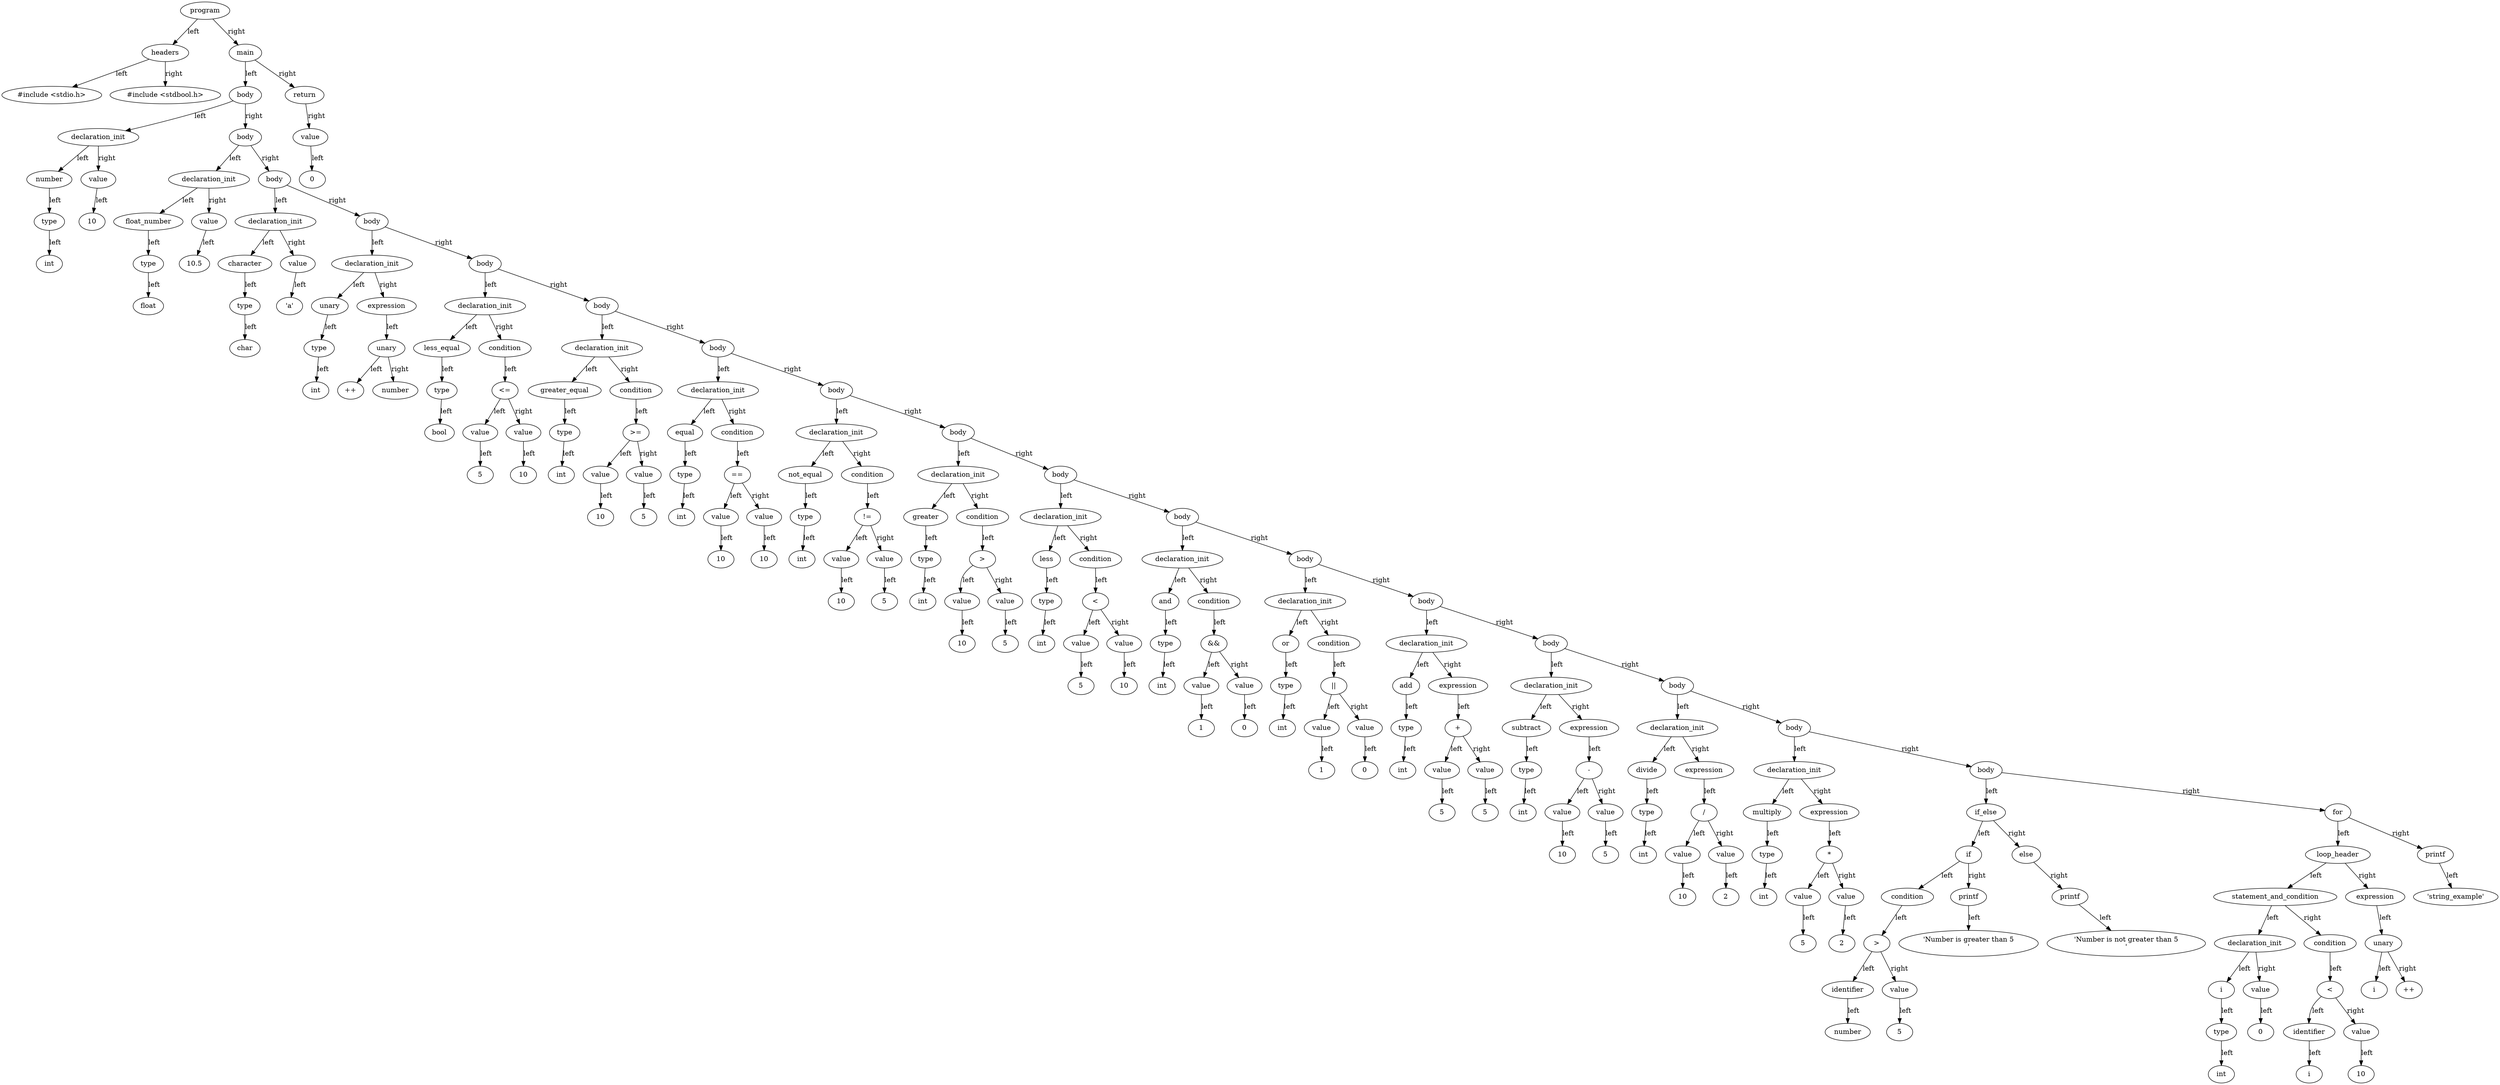 digraph G {
"000001730CB88920" [label="program"];
"000001730CB88920" [label="program"];
"000001730CB88920" -> "000001730CB7D860" [label="left"];
"000001730CB7D860" [label="headers"];
"000001730CB7D860" [label="headers"];
"000001730CB7D860" -> "000001730CB7D5A0" [label="left"];
"000001730CB7D5A0" [label="#include <stdio.h>"];
"000001730CB7D5A0" [label="#include <stdio.h>"];
"000001730CB7D860" -> "000001730CB7D7C0" [label="right"];
"000001730CB7D7C0" [label="#include <stdbool.h>"];
"000001730CB7D7C0" [label="#include <stdbool.h>"];
"000001730CB88920" -> "000001730CB7D800" [label="right"];
"000001730CB7D800" [label="main"];
"000001730CB7D800" [label="main"];
"000001730CB7D800" -> "000001730CB889A0" [label="left"];
"000001730CB889A0" [label="body"];
"000001730CB889A0" [label="body"];
"000001730CB889A0" -> "000001730CB7D580" [label="left"];
"000001730CB7D580" [label="declaration_init"];
"000001730CB7D580" [label="declaration_init"];
"000001730CB7D580" -> "000001730CB7D5C0" [label="left"];
"000001730CB7D5C0" [label="number"];
"000001730CB7D5C0" [label="number"];
"000001730CB7D5C0" -> "000001730CB7D680" [label="left"];
"000001730CB7D680" [label="type"];
"000001730CB7D680" [label="type"];
"000001730CB7D680" -> "000001730CB7D6C0" [label="left"];
"000001730CB7D6C0" [label="int"];
"000001730CB7D6C0" [label="int"];
"000001730CB7D580" -> "000001730CB7D600" [label="right"];
"000001730CB7D600" [label="value"];
"000001730CB7D600" [label="value"];
"000001730CB7D600" -> "000001730CB7D560" [label="left"];
"000001730CB7D560" [label="10"];
"000001730CB7D560" [label="10"];
"000001730CB889A0" -> "000001730CB88B00" [label="right"];
"000001730CB88B00" [label="body"];
"000001730CB88B00" [label="body"];
"000001730CB88B00" -> "000001730CB86040" [label="left"];
"000001730CB86040" [label="declaration_init"];
"000001730CB86040" [label="declaration_init"];
"000001730CB86040" -> "000001730CB86300" [label="left"];
"000001730CB86300" [label="float_number"];
"000001730CB86300" [label="float_number"];
"000001730CB86300" -> "000001730CB7D760" [label="left"];
"000001730CB7D760" [label="type"];
"000001730CB7D760" [label="type"];
"000001730CB7D760" -> "000001730CB7D740" [label="left"];
"000001730CB7D740" [label="float"];
"000001730CB7D740" [label="float"];
"000001730CB86040" -> "000001730CB864A0" [label="right"];
"000001730CB864A0" [label="value"];
"000001730CB864A0" [label="value"];
"000001730CB864A0" -> "000001730CB7D780" [label="left"];
"000001730CB7D780" [label="10.5"];
"000001730CB7D780" [label="10.5"];
"000001730CB88B00" -> "000001730CB88E20" [label="right"];
"000001730CB88E20" [label="body"];
"000001730CB88E20" [label="body"];
"000001730CB88E20" -> "000001730CB86620" [label="left"];
"000001730CB86620" [label="declaration_init"];
"000001730CB86620" [label="declaration_init"];
"000001730CB86620" -> "000001730CB867A0" [label="left"];
"000001730CB867A0" [label="character"];
"000001730CB867A0" [label="character"];
"000001730CB867A0" -> "000001730CB86380" [label="left"];
"000001730CB86380" [label="type"];
"000001730CB86380" [label="type"];
"000001730CB86380" -> "000001730CB860A0" [label="left"];
"000001730CB860A0" [label="char"];
"000001730CB860A0" [label="char"];
"000001730CB86620" -> "000001730CB86660" [label="right"];
"000001730CB86660" [label="value"];
"000001730CB86660" [label="value"];
"000001730CB86660" -> "000001730CB860C0" [label="left"];
"000001730CB860C0" [label="'a'"];
"000001730CB860C0" [label="'a'"];
"000001730CB88E20" -> "000001730CB88980" [label="right"];
"000001730CB88980" [label="body"];
"000001730CB88980" [label="body"];
"000001730CB88980" -> "000001730CB861A0" [label="left"];
"000001730CB861A0" [label="declaration_init"];
"000001730CB861A0" [label="declaration_init"];
"000001730CB861A0" -> "000001730CB863E0" [label="left"];
"000001730CB863E0" [label="unary"];
"000001730CB863E0" [label="unary"];
"000001730CB863E0" -> "000001730CB860E0" [label="left"];
"000001730CB860E0" [label="type"];
"000001730CB860E0" [label="type"];
"000001730CB860E0" -> "000001730CB86240" [label="left"];
"000001730CB86240" [label="int"];
"000001730CB86240" [label="int"];
"000001730CB861A0" -> "000001730CB863C0" [label="right"];
"000001730CB863C0" [label="expression"];
"000001730CB863C0" [label="expression"];
"000001730CB863C0" -> "000001730CB86220" [label="left"];
"000001730CB86220" [label="unary"];
"000001730CB86220" [label="unary"];
"000001730CB86220" -> "000001730CB863A0" [label="left"];
"000001730CB863A0" [label="++"];
"000001730CB863A0" [label="++"];
"000001730CB86220" -> "000001730CB86280" [label="right"];
"000001730CB86280" [label="number"];
"000001730CB86280" [label="number"];
"000001730CB88980" -> "000001730CB88C60" [label="right"];
"000001730CB88C60" [label="body"];
"000001730CB88C60" [label="body"];
"000001730CB88C60" -> "000001730CB86640" [label="left"];
"000001730CB86640" [label="declaration_init"];
"000001730CB86640" [label="declaration_init"];
"000001730CB86640" -> "000001730CB866C0" [label="left"];
"000001730CB866C0" [label="less_equal"];
"000001730CB866C0" [label="less_equal"];
"000001730CB866C0" -> "000001730CB86420" [label="left"];
"000001730CB86420" [label="type"];
"000001730CB86420" [label="type"];
"000001730CB86420" -> "000001730CB86600" [label="left"];
"000001730CB86600" [label="bool"];
"000001730CB86600" [label="bool"];
"000001730CB86640" -> "000001730CB86440" [label="right"];
"000001730CB86440" [label="condition"];
"000001730CB86440" [label="condition"];
"000001730CB86440" -> "000001730CB86120" [label="left"];
"000001730CB86120" [label="<="];
"000001730CB86120" [label="<="];
"000001730CB86120" -> "000001730CB86700" [label="left"];
"000001730CB86700" [label="value"];
"000001730CB86700" [label="value"];
"000001730CB86700" -> "000001730CB86100" [label="left"];
"000001730CB86100" [label="5"];
"000001730CB86100" [label="5"];
"000001730CB86120" -> "000001730CB86680" [label="right"];
"000001730CB86680" [label="value"];
"000001730CB86680" [label="value"];
"000001730CB86680" -> "000001730CB86580" [label="left"];
"000001730CB86580" [label="10"];
"000001730CB86580" [label="10"];
"000001730CB88C60" -> "000001730CB88C40" [label="right"];
"000001730CB88C40" [label="body"];
"000001730CB88C40" [label="body"];
"000001730CB88C40" -> "000001730CB86520" [label="left"];
"000001730CB86520" [label="declaration_init"];
"000001730CB86520" [label="declaration_init"];
"000001730CB86520" -> "000001730CB86360" [label="left"];
"000001730CB86360" [label="greater_equal"];
"000001730CB86360" [label="greater_equal"];
"000001730CB86360" -> "000001730CB861E0" [label="left"];
"000001730CB861E0" [label="type"];
"000001730CB861E0" [label="type"];
"000001730CB861E0" -> "000001730CB864C0" [label="left"];
"000001730CB864C0" [label="int"];
"000001730CB864C0" [label="int"];
"000001730CB86520" -> "000001730CB86320" [label="right"];
"000001730CB86320" [label="condition"];
"000001730CB86320" [label="condition"];
"000001730CB86320" -> "000001730CB86720" [label="left"];
"000001730CB86720" [label=">="];
"000001730CB86720" [label=">="];
"000001730CB86720" -> "000001730CB86460" [label="left"];
"000001730CB86460" [label="value"];
"000001730CB86460" [label="value"];
"000001730CB86460" -> "000001730CB867C0" [label="left"];
"000001730CB867C0" [label="10"];
"000001730CB867C0" [label="10"];
"000001730CB86720" -> "000001730CB866A0" [label="right"];
"000001730CB866A0" [label="value"];
"000001730CB866A0" [label="value"];
"000001730CB866A0" -> "000001730CB862A0" [label="left"];
"000001730CB862A0" [label="5"];
"000001730CB862A0" [label="5"];
"000001730CB88C40" -> "000001730CB88B80" [label="right"];
"000001730CB88B80" [label="body"];
"000001730CB88B80" [label="body"];
"000001730CB88B80" -> "000001730CB86E30" [label="left"];
"000001730CB86E30" [label="declaration_init"];
"000001730CB86E30" [label="declaration_init"];
"000001730CB86E30" -> "000001730CB86950" [label="left"];
"000001730CB86950" [label="equal"];
"000001730CB86950" [label="equal"];
"000001730CB86950" -> "000001730CB865E0" [label="left"];
"000001730CB865E0" [label="type"];
"000001730CB865E0" [label="type"];
"000001730CB865E0" -> "000001730CB86740" [label="left"];
"000001730CB86740" [label="int"];
"000001730CB86740" [label="int"];
"000001730CB86E30" -> "000001730CB86DF0" [label="right"];
"000001730CB86DF0" [label="condition"];
"000001730CB86DF0" [label="condition"];
"000001730CB86DF0" -> "000001730CB86E10" [label="left"];
"000001730CB86E10" [label="=="];
"000001730CB86E10" [label="=="];
"000001730CB86E10" -> "000001730CB86E90" [label="left"];
"000001730CB86E90" [label="value"];
"000001730CB86E90" [label="value"];
"000001730CB86E90" -> "000001730CB86760" [label="left"];
"000001730CB86760" [label="10"];
"000001730CB86760" [label="10"];
"000001730CB86E10" -> "000001730CB86D90" [label="right"];
"000001730CB86D90" [label="value"];
"000001730CB86D90" [label="value"];
"000001730CB86D90" -> "000001730CB86DD0" [label="left"];
"000001730CB86DD0" [label="10"];
"000001730CB86DD0" [label="10"];
"000001730CB88B80" -> "000001730CB88F00" [label="right"];
"000001730CB88F00" [label="body"];
"000001730CB88F00" [label="body"];
"000001730CB88F00" -> "000001730CB86E50" [label="left"];
"000001730CB86E50" [label="declaration_init"];
"000001730CB86E50" [label="declaration_init"];
"000001730CB86E50" -> "000001730CB86B10" [label="left"];
"000001730CB86B10" [label="not_equal"];
"000001730CB86B10" [label="not_equal"];
"000001730CB86B10" -> "000001730CB86A10" [label="left"];
"000001730CB86A10" [label="type"];
"000001730CB86A10" [label="type"];
"000001730CB86A10" -> "000001730CB86D10" [label="left"];
"000001730CB86D10" [label="int"];
"000001730CB86D10" [label="int"];
"000001730CB86E50" -> "000001730CB86850" [label="right"];
"000001730CB86850" [label="condition"];
"000001730CB86850" [label="condition"];
"000001730CB86850" -> "000001730CB86DB0" [label="left"];
"000001730CB86DB0" [label="!="];
"000001730CB86DB0" [label="!="];
"000001730CB86DB0" -> "000001730CB86D70" [label="left"];
"000001730CB86D70" [label="value"];
"000001730CB86D70" [label="value"];
"000001730CB86D70" -> "000001730CB86A70" [label="left"];
"000001730CB86A70" [label="10"];
"000001730CB86A70" [label="10"];
"000001730CB86DB0" -> "000001730CB86FD0" [label="right"];
"000001730CB86FD0" [label="value"];
"000001730CB86FD0" [label="value"];
"000001730CB86FD0" -> "000001730CB86890" [label="left"];
"000001730CB86890" [label="5"];
"000001730CB86890" [label="5"];
"000001730CB88F00" -> "000001730CB88900" [label="right"];
"000001730CB88900" [label="body"];
"000001730CB88900" [label="body"];
"000001730CB88900" -> "000001730CB86F30" [label="left"];
"000001730CB86F30" [label="declaration_init"];
"000001730CB86F30" [label="declaration_init"];
"000001730CB86F30" -> "000001730CB86EF0" [label="left"];
"000001730CB86EF0" [label="greater"];
"000001730CB86EF0" [label="greater"];
"000001730CB86EF0" -> "000001730CB86B30" [label="left"];
"000001730CB86B30" [label="type"];
"000001730CB86B30" [label="type"];
"000001730CB86B30" -> "000001730CB86A50" [label="left"];
"000001730CB86A50" [label="int"];
"000001730CB86A50" [label="int"];
"000001730CB86F30" -> "000001730CB86B70" [label="right"];
"000001730CB86B70" [label="condition"];
"000001730CB86B70" [label="condition"];
"000001730CB86B70" -> "000001730CB86B50" [label="left"];
"000001730CB86B50" [label=">"];
"000001730CB86B50" [label=">"];
"000001730CB86B50" -> "000001730CB86E70" [label="left"];
"000001730CB86E70" [label="value"];
"000001730CB86E70" [label="value"];
"000001730CB86E70" -> "000001730CB86ED0" [label="left"];
"000001730CB86ED0" [label="10"];
"000001730CB86ED0" [label="10"];
"000001730CB86B50" -> "000001730CB86EB0" [label="right"];
"000001730CB86EB0" [label="value"];
"000001730CB86EB0" [label="value"];
"000001730CB86EB0" -> "000001730CB869B0" [label="left"];
"000001730CB869B0" [label="5"];
"000001730CB869B0" [label="5"];
"000001730CB88900" -> "000001730CB88960" [label="right"];
"000001730CB88960" [label="body"];
"000001730CB88960" [label="body"];
"000001730CB88960" -> "000001730CB86910" [label="left"];
"000001730CB86910" [label="declaration_init"];
"000001730CB86910" [label="declaration_init"];
"000001730CB86910" -> "000001730CB86B90" [label="left"];
"000001730CB86B90" [label="less"];
"000001730CB86B90" [label="less"];
"000001730CB86B90" -> "000001730CB86C10" [label="left"];
"000001730CB86C10" [label="type"];
"000001730CB86C10" [label="type"];
"000001730CB86C10" -> "000001730CB86A90" [label="left"];
"000001730CB86A90" [label="int"];
"000001730CB86A90" [label="int"];
"000001730CB86910" -> "000001730CB86870" [label="right"];
"000001730CB86870" [label="condition"];
"000001730CB86870" [label="condition"];
"000001730CB86870" -> "000001730CB86D30" [label="left"];
"000001730CB86D30" [label="<"];
"000001730CB86D30" [label="<"];
"000001730CB86D30" -> "000001730CB86F70" [label="left"];
"000001730CB86F70" [label="value"];
"000001730CB86F70" [label="value"];
"000001730CB86F70" -> "000001730CB868B0" [label="left"];
"000001730CB868B0" [label="5"];
"000001730CB868B0" [label="5"];
"000001730CB86D30" -> "000001730CB86BF0" [label="right"];
"000001730CB86BF0" [label="value"];
"000001730CB86BF0" [label="value"];
"000001730CB86BF0" -> "000001730CB86FB0" [label="left"];
"000001730CB86FB0" [label="10"];
"000001730CB86FB0" [label="10"];
"000001730CB88960" -> "000001730CB88C20" [label="right"];
"000001730CB88C20" [label="body"];
"000001730CB88C20" [label="body"];
"000001730CB88C20" -> "000001730CB876A0" [label="left"];
"000001730CB876A0" [label="declaration_init"];
"000001730CB876A0" [label="declaration_init"];
"000001730CB876A0" -> "000001730CB86CD0" [label="left"];
"000001730CB86CD0" [label="and"];
"000001730CB86CD0" [label="and"];
"000001730CB86CD0" -> "000001730CB86A30" [label="left"];
"000001730CB86A30" [label="type"];
"000001730CB86A30" [label="type"];
"000001730CB86A30" -> "000001730CB869F0" [label="left"];
"000001730CB869F0" [label="int"];
"000001730CB869F0" [label="int"];
"000001730CB876A0" -> "000001730CB86C90" [label="right"];
"000001730CB86C90" [label="condition"];
"000001730CB86C90" [label="condition"];
"000001730CB86C90" -> "000001730CB86C70" [label="left"];
"000001730CB86C70" [label="&&"];
"000001730CB86C70" [label="&&"];
"000001730CB86C70" -> "000001730CB86BB0" [label="left"];
"000001730CB86BB0" [label="value"];
"000001730CB86BB0" [label="value"];
"000001730CB86BB0" -> "000001730CB86AB0" [label="left"];
"000001730CB86AB0" [label="1"];
"000001730CB86AB0" [label="1"];
"000001730CB86C70" -> "000001730CB86C50" [label="right"];
"000001730CB86C50" [label="value"];
"000001730CB86C50" [label="value"];
"000001730CB86C50" -> "000001730CB86C30" [label="left"];
"000001730CB86C30" [label="0"];
"000001730CB86C30" [label="0"];
"000001730CB88C20" -> "000001730CB883A0" [label="right"];
"000001730CB883A0" [label="body"];
"000001730CB883A0" [label="body"];
"000001730CB883A0" -> "000001730CB877E0" [label="left"];
"000001730CB877E0" [label="declaration_init"];
"000001730CB877E0" [label="declaration_init"];
"000001730CB877E0" -> "000001730CB872A0" [label="left"];
"000001730CB872A0" [label="or"];
"000001730CB872A0" [label="or"];
"000001730CB872A0" -> "000001730CB87320" [label="left"];
"000001730CB87320" [label="type"];
"000001730CB87320" [label="type"];
"000001730CB87320" -> "000001730CB87160" [label="left"];
"000001730CB87160" [label="int"];
"000001730CB87160" [label="int"];
"000001730CB877E0" -> "000001730CB87560" [label="right"];
"000001730CB87560" [label="condition"];
"000001730CB87560" [label="condition"];
"000001730CB87560" -> "000001730CB87720" [label="left"];
"000001730CB87720" [label="||"];
"000001730CB87720" [label="||"];
"000001730CB87720" -> "000001730CB873C0" [label="left"];
"000001730CB873C0" [label="value"];
"000001730CB873C0" [label="value"];
"000001730CB873C0" -> "000001730CB87400" [label="left"];
"000001730CB87400" [label="1"];
"000001730CB87400" [label="1"];
"000001730CB87720" -> "000001730CB87520" [label="right"];
"000001730CB87520" [label="value"];
"000001730CB87520" [label="value"];
"000001730CB87520" -> "000001730CB876C0" [label="left"];
"000001730CB876C0" [label="0"];
"000001730CB876C0" [label="0"];
"000001730CB883A0" -> "000001730CB88380" [label="right"];
"000001730CB88380" [label="body"];
"000001730CB88380" [label="body"];
"000001730CB88380" -> "000001730CB87200" [label="left"];
"000001730CB87200" [label="declaration_init"];
"000001730CB87200" [label="declaration_init"];
"000001730CB87200" -> "000001730CB87600" [label="left"];
"000001730CB87600" [label="add"];
"000001730CB87600" [label="add"];
"000001730CB87600" -> "000001730CB87420" [label="left"];
"000001730CB87420" [label="type"];
"000001730CB87420" [label="type"];
"000001730CB87420" -> "000001730CB875A0" [label="left"];
"000001730CB875A0" [label="int"];
"000001730CB875A0" [label="int"];
"000001730CB87200" -> "000001730CB87580" [label="right"];
"000001730CB87580" [label="expression"];
"000001730CB87580" [label="expression"];
"000001730CB87580" -> "000001730CB874A0" [label="left"];
"000001730CB874A0" [label="+"];
"000001730CB874A0" [label="+"];
"000001730CB874A0" -> "000001730CB870A0" [label="left"];
"000001730CB870A0" [label="value"];
"000001730CB870A0" [label="value"];
"000001730CB870A0" -> "000001730CB87440" [label="left"];
"000001730CB87440" [label="5"];
"000001730CB87440" [label="5"];
"000001730CB874A0" -> "000001730CB87100" [label="right"];
"000001730CB87100" [label="value"];
"000001730CB87100" [label="value"];
"000001730CB87100" -> "000001730CB87460" [label="left"];
"000001730CB87460" [label="5"];
"000001730CB87460" [label="5"];
"000001730CB88380" -> "000001730CB880A0" [label="right"];
"000001730CB880A0" [label="body"];
"000001730CB880A0" [label="body"];
"000001730CB880A0" -> "000001730CB872E0" [label="left"];
"000001730CB872E0" [label="declaration_init"];
"000001730CB872E0" [label="declaration_init"];
"000001730CB872E0" -> "000001730CB873E0" [label="left"];
"000001730CB873E0" [label="subtract"];
"000001730CB873E0" [label="subtract"];
"000001730CB873E0" -> "000001730CB87660" [label="left"];
"000001730CB87660" [label="type"];
"000001730CB87660" [label="type"];
"000001730CB87660" -> "000001730CB87240" [label="left"];
"000001730CB87240" [label="int"];
"000001730CB87240" [label="int"];
"000001730CB872E0" -> "000001730CB871A0" [label="right"];
"000001730CB871A0" [label="expression"];
"000001730CB871A0" [label="expression"];
"000001730CB871A0" -> "000001730CB876E0" [label="left"];
"000001730CB876E0" [label="-"];
"000001730CB876E0" [label="-"];
"000001730CB876E0" -> "000001730CB870C0" [label="left"];
"000001730CB870C0" [label="value"];
"000001730CB870C0" [label="value"];
"000001730CB870C0" -> "000001730CB87260" [label="left"];
"000001730CB87260" [label="10"];
"000001730CB87260" [label="10"];
"000001730CB876E0" -> "000001730CB870E0" [label="right"];
"000001730CB870E0" [label="value"];
"000001730CB870E0" [label="value"];
"000001730CB870E0" -> "000001730CB87360" [label="left"];
"000001730CB87360" [label="5"];
"000001730CB87360" [label="5"];
"000001730CB880A0" -> "000001730CB88300" [label="right"];
"000001730CB88300" [label="body"];
"000001730CB88300" [label="body"];
"000001730CB88300" -> "000001730CB87500" [label="left"];
"000001730CB87500" [label="declaration_init"];
"000001730CB87500" [label="declaration_init"];
"000001730CB87500" -> "000001730CB874C0" [label="left"];
"000001730CB874C0" [label="divide"];
"000001730CB874C0" [label="divide"];
"000001730CB874C0" -> "000001730CB87280" [label="left"];
"000001730CB87280" [label="type"];
"000001730CB87280" [label="type"];
"000001730CB87280" -> "000001730CB87640" [label="left"];
"000001730CB87640" [label="int"];
"000001730CB87640" [label="int"];
"000001730CB87500" -> "000001730CB877C0" [label="right"];
"000001730CB877C0" [label="expression"];
"000001730CB877C0" [label="expression"];
"000001730CB877C0" -> "000001730CB873A0" [label="left"];
"000001730CB873A0" [label="/"];
"000001730CB873A0" [label="/"];
"000001730CB873A0" -> "000001730CB87780" [label="left"];
"000001730CB87780" [label="value"];
"000001730CB87780" [label="value"];
"000001730CB87780" -> "000001730CB872C0" [label="left"];
"000001730CB872C0" [label="10"];
"000001730CB872C0" [label="10"];
"000001730CB873A0" -> "000001730CB87480" [label="right"];
"000001730CB87480" [label="value"];
"000001730CB87480" [label="value"];
"000001730CB87480" -> "000001730CB87300" [label="left"];
"000001730CB87300" [label="2"];
"000001730CB87300" [label="2"];
"000001730CB88300" -> "000001730CB882E0" [label="right"];
"000001730CB882E0" [label="body"];
"000001730CB882E0" [label="body"];
"000001730CB882E0" -> "000001730CB88260" [label="left"];
"000001730CB88260" [label="declaration_init"];
"000001730CB88260" [label="declaration_init"];
"000001730CB88260" -> "000001730CB87EC0" [label="left"];
"000001730CB87EC0" [label="multiply"];
"000001730CB87EC0" [label="multiply"];
"000001730CB87EC0" -> "000001730CB875E0" [label="left"];
"000001730CB875E0" [label="type"];
"000001730CB875E0" [label="type"];
"000001730CB875E0" -> "000001730CB875C0" [label="left"];
"000001730CB875C0" [label="int"];
"000001730CB875C0" [label="int"];
"000001730CB88260" -> "000001730CB87F00" [label="right"];
"000001730CB87F00" [label="expression"];
"000001730CB87F00" [label="expression"];
"000001730CB87F00" -> "000001730CB87D40" [label="left"];
"000001730CB87D40" [label="*"];
"000001730CB87D40" [label="*"];
"000001730CB87D40" -> "000001730CB87740" [label="left"];
"000001730CB87740" [label="value"];
"000001730CB87740" [label="value"];
"000001730CB87740" -> "000001730CB87680" [label="left"];
"000001730CB87680" [label="5"];
"000001730CB87680" [label="5"];
"000001730CB87D40" -> "000001730CB88100" [label="right"];
"000001730CB88100" [label="value"];
"000001730CB88100" [label="value"];
"000001730CB88100" -> "000001730CB880E0" [label="left"];
"000001730CB880E0" [label="2"];
"000001730CB880E0" [label="2"];
"000001730CB882E0" -> "000001730CB88360" [label="right"];
"000001730CB88360" [label="body"];
"000001730CB88360" [label="body"];
"000001730CB88360" -> "000001730CB87DE0" [label="left"];
"000001730CB87DE0" [label="if_else"];
"000001730CB87DE0" [label="if_else"];
"000001730CB87DE0" -> "000001730CB882A0" [label="left"];
"000001730CB882A0" [label="if"];
"000001730CB882A0" [label="if"];
"000001730CB882A0" -> "000001730CB87CA0" [label="left"];
"000001730CB87CA0" [label="condition"];
"000001730CB87CA0" [label="condition"];
"000001730CB87CA0" -> "000001730CB87C80" [label="left"];
"000001730CB87C80" [label=">"];
"000001730CB87C80" [label=">"];
"000001730CB87C80" -> "000001730CB87E40" [label="left"];
"000001730CB87E40" [label="identifier"];
"000001730CB87E40" [label="identifier"];
"000001730CB87E40" -> "000001730CB87FE0" [label="left"];
"000001730CB87FE0" [label="number"];
"000001730CB87FE0" [label="number"];
"000001730CB87C80" -> "000001730CB87F40" [label="right"];
"000001730CB87F40" [label="value"];
"000001730CB87F40" [label="value"];
"000001730CB87F40" -> "000001730CB88120" [label="left"];
"000001730CB88120" [label="5"];
"000001730CB88120" [label="5"];
"000001730CB882A0" -> "000001730CB87E60" [label="right"];
"000001730CB87E60" [label="printf"];
"000001730CB87E60" [label="printf"];
"000001730CB87E60" -> "000001730CB88400" [label="left"];
"000001730CB88400" [label="'Number is greater than 5\n'"];
"000001730CB88400" [label="'Number is greater than 5\n'"];
"000001730CB87DE0" -> "000001730CB87D60" [label="right"];
"000001730CB87D60" [label="else"];
"000001730CB87D60" [label="else"];
"000001730CB87D60" -> "000001730CB88060" [label="right"];
"000001730CB88060" [label="printf"];
"000001730CB88060" [label="printf"];
"000001730CB88060" -> "000001730CB87F80" [label="left"];
"000001730CB87F80" [label="'Number is not greater than 5\n'"];
"000001730CB87F80" [label="'Number is not greater than 5\n'"];
"000001730CB88360" -> "000001730CB88320" [label="right"];
"000001730CB88320" [label="for"];
"000001730CB88320" [label="for"];
"000001730CB88320" -> "000001730CB88240" [label="left"];
"000001730CB88240" [label="loop_header"];
"000001730CB88240" [label="loop_header"];
"000001730CB88240" -> "000001730CB87EA0" [label="left"];
"000001730CB87EA0" [label="statement_and_condition"];
"000001730CB87EA0" [label="statement_and_condition"];
"000001730CB87EA0" -> "000001730CB88280" [label="left"];
"000001730CB88280" [label="declaration_init"];
"000001730CB88280" [label="declaration_init"];
"000001730CB88280" -> "000001730CB87CE0" [label="left"];
"000001730CB87CE0" [label="i"];
"000001730CB87CE0" [label="i"];
"000001730CB87CE0" -> "000001730CB87EE0" [label="left"];
"000001730CB87EE0" [label="type"];
"000001730CB87EE0" [label="type"];
"000001730CB87EE0" -> "000001730CB881C0" [label="left"];
"000001730CB881C0" [label="int"];
"000001730CB881C0" [label="int"];
"000001730CB88280" -> "000001730CB88200" [label="right"];
"000001730CB88200" [label="value"];
"000001730CB88200" [label="value"];
"000001730CB88200" -> "000001730CB87CC0" [label="left"];
"000001730CB87CC0" [label="0"];
"000001730CB87CC0" [label="0"];
"000001730CB87EA0" -> "000001730CB882C0" [label="right"];
"000001730CB882C0" [label="condition"];
"000001730CB882C0" [label="condition"];
"000001730CB882C0" -> "000001730CB88220" [label="left"];
"000001730CB88220" [label="<"];
"000001730CB88220" [label="<"];
"000001730CB88220" -> "000001730CB880C0" [label="left"];
"000001730CB880C0" [label="identifier"];
"000001730CB880C0" [label="identifier"];
"000001730CB880C0" -> "000001730CB87D00" [label="left"];
"000001730CB87D00" [label="i"];
"000001730CB87D00" [label="i"];
"000001730CB88220" -> "000001730CB88140" [label="right"];
"000001730CB88140" [label="value"];
"000001730CB88140" [label="value"];
"000001730CB88140" -> "000001730CB87D80" [label="left"];
"000001730CB87D80" [label="10"];
"000001730CB87D80" [label="10"];
"000001730CB88240" -> "000001730CB87F20" [label="right"];
"000001730CB87F20" [label="expression"];
"000001730CB87F20" [label="expression"];
"000001730CB87F20" -> "000001730CB87D20" [label="left"];
"000001730CB87D20" [label="unary"];
"000001730CB87D20" [label="unary"];
"000001730CB87D20" -> "000001730CB87E80" [label="left"];
"000001730CB87E80" [label="i"];
"000001730CB87E80" [label="i"];
"000001730CB87D20" -> "000001730CB87E20" [label="right"];
"000001730CB87E20" [label="++"];
"000001730CB87E20" [label="++"];
"000001730CB88320" -> "000001730CB87FA0" [label="right"];
"000001730CB87FA0" [label="printf"];
"000001730CB87FA0" [label="printf"];
"000001730CB87FA0" -> "000001730CB88000" [label="left"];
"000001730CB88000" [label="'string_example'"];
"000001730CB88000" [label="'string_example'"];
"000001730CB7D800" -> "000001730CB88D00" [label="right"];
"000001730CB88D00" [label="return"];
"000001730CB88D00" [label="return"];
"000001730CB88D00" -> "000001730CB88C80" [label="right"];
"000001730CB88C80" [label="value"];
"000001730CB88C80" [label="value"];
"000001730CB88C80" -> "000001730CB88CA0" [label="left"];
"000001730CB88CA0" [label="0"];
"000001730CB88CA0" [label="0"];
}
